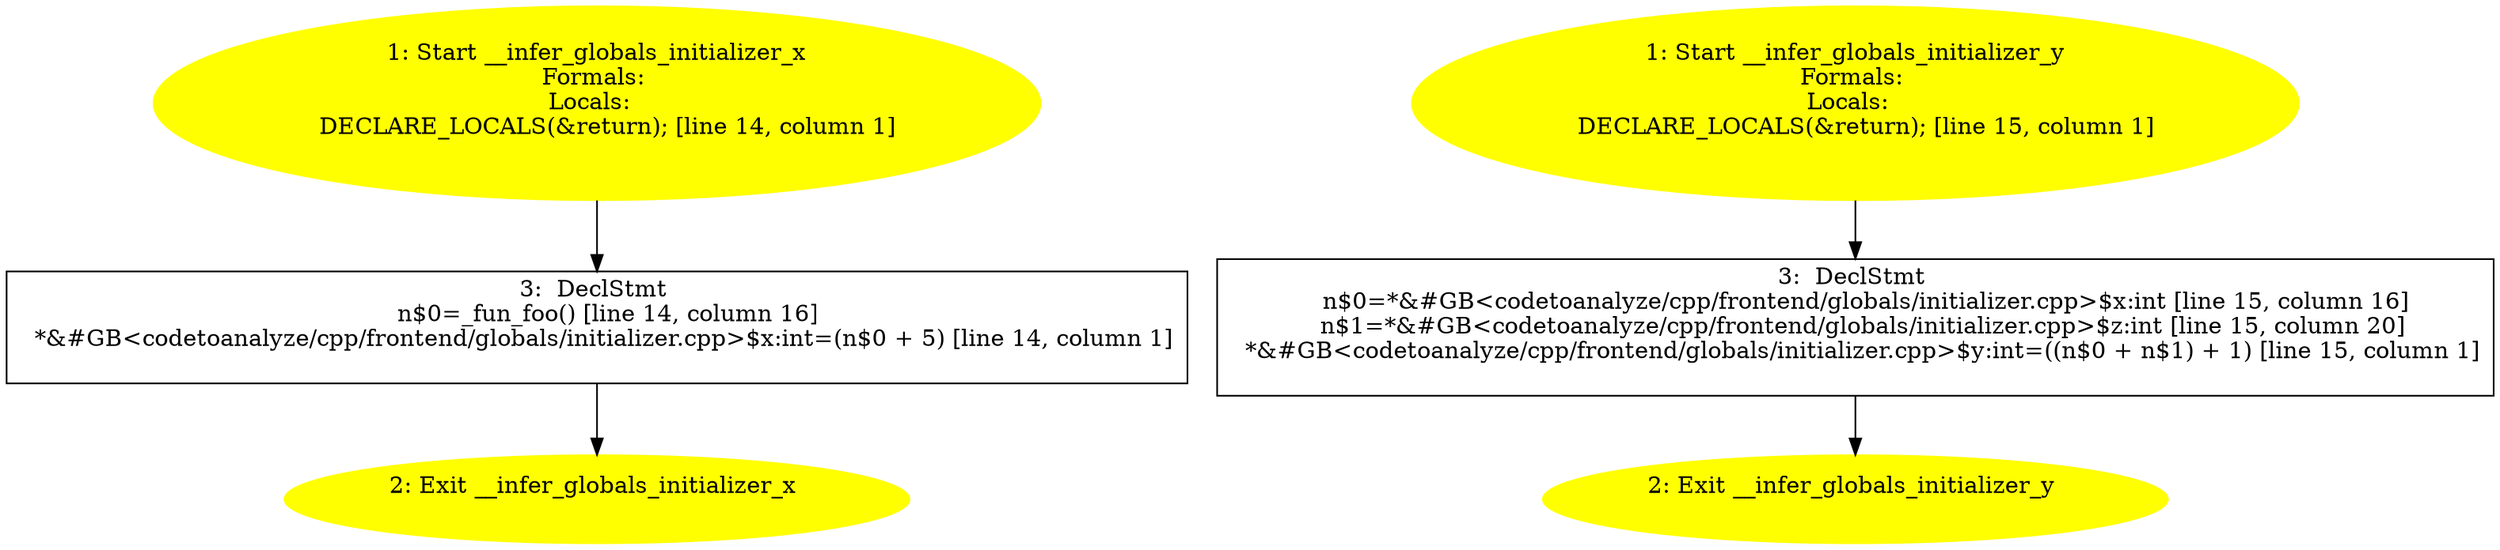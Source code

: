 /* @generated */
digraph iCFG {
"__infer_globals_initializer_x.90ed5779794b6c6f0b00544949bb1047_1" [label="1: Start __infer_globals_initializer_x\nFormals: \nLocals:  \n   DECLARE_LOCALS(&return); [line 14, column 1]\n " color=yellow style=filled]
	

	 "__infer_globals_initializer_x.90ed5779794b6c6f0b00544949bb1047_1" -> "__infer_globals_initializer_x.90ed5779794b6c6f0b00544949bb1047_3" ;
"__infer_globals_initializer_x.90ed5779794b6c6f0b00544949bb1047_2" [label="2: Exit __infer_globals_initializer_x \n  " color=yellow style=filled]
	

"__infer_globals_initializer_x.90ed5779794b6c6f0b00544949bb1047_3" [label="3:  DeclStmt \n   n$0=_fun_foo() [line 14, column 16]\n  *&#GB<codetoanalyze/cpp/frontend/globals/initializer.cpp>$x:int=(n$0 + 5) [line 14, column 1]\n " shape="box"]
	

	 "__infer_globals_initializer_x.90ed5779794b6c6f0b00544949bb1047_3" -> "__infer_globals_initializer_x.90ed5779794b6c6f0b00544949bb1047_2" ;
"__infer_globals_initializer_y.0ea250be2dd991733c9131c53abc3c54_1" [label="1: Start __infer_globals_initializer_y\nFormals: \nLocals:  \n   DECLARE_LOCALS(&return); [line 15, column 1]\n " color=yellow style=filled]
	

	 "__infer_globals_initializer_y.0ea250be2dd991733c9131c53abc3c54_1" -> "__infer_globals_initializer_y.0ea250be2dd991733c9131c53abc3c54_3" ;
"__infer_globals_initializer_y.0ea250be2dd991733c9131c53abc3c54_2" [label="2: Exit __infer_globals_initializer_y \n  " color=yellow style=filled]
	

"__infer_globals_initializer_y.0ea250be2dd991733c9131c53abc3c54_3" [label="3:  DeclStmt \n   n$0=*&#GB<codetoanalyze/cpp/frontend/globals/initializer.cpp>$x:int [line 15, column 16]\n  n$1=*&#GB<codetoanalyze/cpp/frontend/globals/initializer.cpp>$z:int [line 15, column 20]\n  *&#GB<codetoanalyze/cpp/frontend/globals/initializer.cpp>$y:int=((n$0 + n$1) + 1) [line 15, column 1]\n " shape="box"]
	

	 "__infer_globals_initializer_y.0ea250be2dd991733c9131c53abc3c54_3" -> "__infer_globals_initializer_y.0ea250be2dd991733c9131c53abc3c54_2" ;
}
